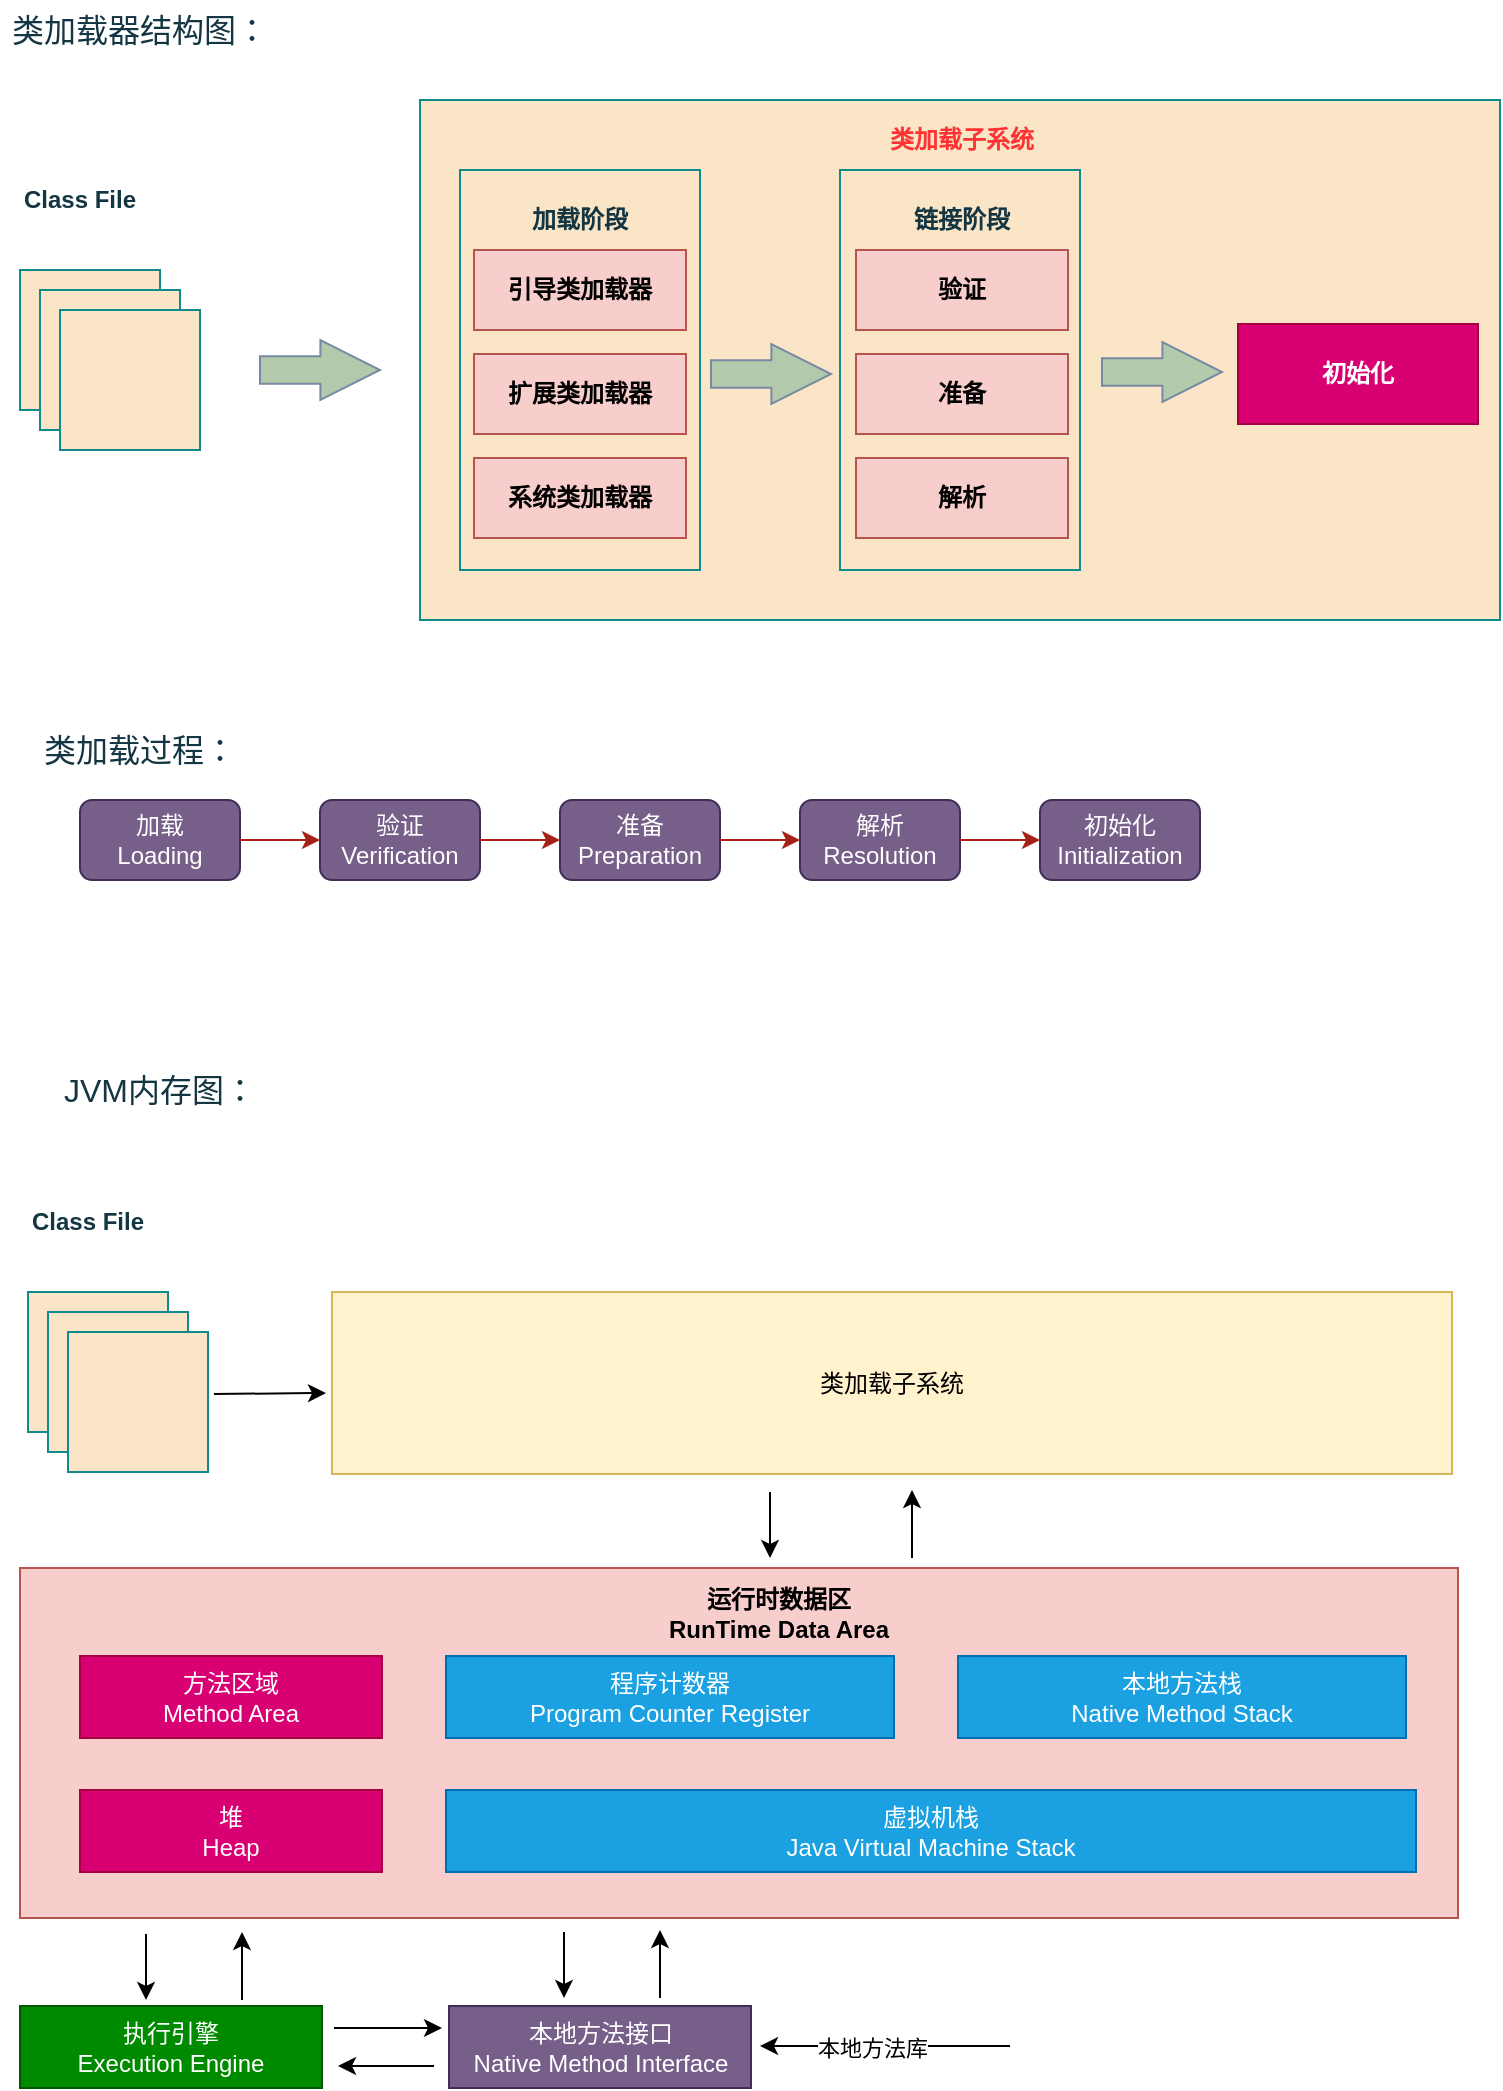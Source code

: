 <mxfile version="28.1.2">
  <diagram name="第 1 页" id="eqtePIM6AgWa9ITxUycX">
    <mxGraphModel dx="1213" dy="730" grid="0" gridSize="10" guides="1" tooltips="1" connect="1" arrows="1" fold="1" page="1" pageScale="1" pageWidth="827" pageHeight="1169" math="0" shadow="0">
      <root>
        <mxCell id="0" />
        <mxCell id="1" parent="0" />
        <mxCell id="AoabHPwV4vqNmbXxIZFJ-24" value="" style="group" parent="1" vertex="1" connectable="0">
          <mxGeometry x="50" y="90" width="740" height="260" as="geometry" />
        </mxCell>
        <mxCell id="AoabHPwV4vqNmbXxIZFJ-2" value="" style="rounded=0;whiteSpace=wrap;html=1;labelBackgroundColor=none;fillColor=#FAE5C7;strokeColor=#0F8B8D;fontColor=#143642;fontStyle=1" parent="AoabHPwV4vqNmbXxIZFJ-24" vertex="1">
          <mxGeometry y="85" width="70" height="70" as="geometry" />
        </mxCell>
        <mxCell id="AoabHPwV4vqNmbXxIZFJ-3" value="" style="rounded=0;whiteSpace=wrap;html=1;labelBackgroundColor=none;fillColor=#FAE5C7;strokeColor=#0F8B8D;fontColor=#143642;fontStyle=1" parent="AoabHPwV4vqNmbXxIZFJ-24" vertex="1">
          <mxGeometry x="10" y="95" width="70" height="70" as="geometry" />
        </mxCell>
        <mxCell id="AoabHPwV4vqNmbXxIZFJ-4" value="" style="rounded=0;whiteSpace=wrap;html=1;labelBackgroundColor=none;fillColor=#FAE5C7;strokeColor=#0F8B8D;fontColor=#143642;fontStyle=1" parent="AoabHPwV4vqNmbXxIZFJ-24" vertex="1">
          <mxGeometry x="20" y="105" width="70" height="70" as="geometry" />
        </mxCell>
        <mxCell id="AoabHPwV4vqNmbXxIZFJ-5" value="" style="rounded=0;whiteSpace=wrap;html=1;labelBackgroundColor=none;fillColor=#FAE5C7;strokeColor=#0F8B8D;fontColor=#143642;fontStyle=1" parent="AoabHPwV4vqNmbXxIZFJ-24" vertex="1">
          <mxGeometry x="200" width="540" height="260" as="geometry" />
        </mxCell>
        <mxCell id="AoabHPwV4vqNmbXxIZFJ-8" value="&lt;font color=&quot;#ff3333&quot;&gt;类加载子系统&lt;/font&gt;" style="text;html=1;strokeColor=none;fillColor=none;align=center;verticalAlign=middle;whiteSpace=wrap;rounded=0;fontStyle=1;labelBackgroundColor=none;fontColor=#143642;" parent="AoabHPwV4vqNmbXxIZFJ-24" vertex="1">
          <mxGeometry x="421" y="5" width="100" height="30" as="geometry" />
        </mxCell>
        <mxCell id="AoabHPwV4vqNmbXxIZFJ-9" value="" style="rounded=0;whiteSpace=wrap;html=1;labelBackgroundColor=none;fillColor=#FAE5C7;strokeColor=#0F8B8D;fontColor=#143642;fontStyle=1" parent="AoabHPwV4vqNmbXxIZFJ-24" vertex="1">
          <mxGeometry x="220" y="35" width="120" height="200" as="geometry" />
        </mxCell>
        <mxCell id="AoabHPwV4vqNmbXxIZFJ-10" value="" style="rounded=0;whiteSpace=wrap;html=1;labelBackgroundColor=none;fillColor=#FAE5C7;strokeColor=#0F8B8D;fontColor=#143642;fontStyle=1" parent="AoabHPwV4vqNmbXxIZFJ-24" vertex="1">
          <mxGeometry x="410" y="35" width="120" height="200" as="geometry" />
        </mxCell>
        <mxCell id="AoabHPwV4vqNmbXxIZFJ-11" value="初始化" style="rounded=0;whiteSpace=wrap;html=1;labelBackgroundColor=none;fillColor=#d80073;strokeColor=#A50040;fontColor=#ffffff;fontStyle=1" parent="AoabHPwV4vqNmbXxIZFJ-24" vertex="1">
          <mxGeometry x="609" y="112" width="120" height="50" as="geometry" />
        </mxCell>
        <mxCell id="AoabHPwV4vqNmbXxIZFJ-12" value="加载阶段" style="text;html=1;strokeColor=none;fillColor=none;align=center;verticalAlign=middle;whiteSpace=wrap;rounded=0;labelBackgroundColor=none;fontColor=#143642;fontStyle=1" parent="AoabHPwV4vqNmbXxIZFJ-24" vertex="1">
          <mxGeometry x="250" y="45" width="60" height="30" as="geometry" />
        </mxCell>
        <mxCell id="AoabHPwV4vqNmbXxIZFJ-13" value="链接阶段" style="text;html=1;strokeColor=none;fillColor=none;align=center;verticalAlign=middle;whiteSpace=wrap;rounded=0;labelBackgroundColor=none;fontColor=#143642;fontStyle=1" parent="AoabHPwV4vqNmbXxIZFJ-24" vertex="1">
          <mxGeometry x="441" y="45" width="60" height="30" as="geometry" />
        </mxCell>
        <mxCell id="AoabHPwV4vqNmbXxIZFJ-14" value="引导类加载器" style="rounded=0;whiteSpace=wrap;html=1;labelBackgroundColor=none;fillColor=#f8cecc;strokeColor=#b85450;fontStyle=1" parent="AoabHPwV4vqNmbXxIZFJ-24" vertex="1">
          <mxGeometry x="227" y="75" width="106" height="40" as="geometry" />
        </mxCell>
        <mxCell id="AoabHPwV4vqNmbXxIZFJ-15" value="扩展类加载器" style="rounded=0;whiteSpace=wrap;html=1;labelBackgroundColor=none;fillColor=#f8cecc;strokeColor=#b85450;fontStyle=1" parent="AoabHPwV4vqNmbXxIZFJ-24" vertex="1">
          <mxGeometry x="227" y="127" width="106" height="40" as="geometry" />
        </mxCell>
        <mxCell id="AoabHPwV4vqNmbXxIZFJ-16" value="系统类加载器" style="rounded=0;whiteSpace=wrap;html=1;labelBackgroundColor=none;fillColor=#f8cecc;strokeColor=#b85450;fontStyle=1" parent="AoabHPwV4vqNmbXxIZFJ-24" vertex="1">
          <mxGeometry x="227" y="179" width="106" height="40" as="geometry" />
        </mxCell>
        <mxCell id="AoabHPwV4vqNmbXxIZFJ-17" value="验证" style="rounded=0;whiteSpace=wrap;html=1;labelBackgroundColor=none;fillColor=#f8cecc;strokeColor=#b85450;fontStyle=1" parent="AoabHPwV4vqNmbXxIZFJ-24" vertex="1">
          <mxGeometry x="418" y="75" width="106" height="40" as="geometry" />
        </mxCell>
        <mxCell id="AoabHPwV4vqNmbXxIZFJ-18" value="准备" style="rounded=0;whiteSpace=wrap;html=1;labelBackgroundColor=none;fillColor=#f8cecc;strokeColor=#b85450;fontStyle=1" parent="AoabHPwV4vqNmbXxIZFJ-24" vertex="1">
          <mxGeometry x="418" y="127" width="106" height="40" as="geometry" />
        </mxCell>
        <mxCell id="AoabHPwV4vqNmbXxIZFJ-19" value="解析" style="rounded=0;whiteSpace=wrap;html=1;labelBackgroundColor=none;fillColor=#f8cecc;strokeColor=#b85450;fontStyle=1" parent="AoabHPwV4vqNmbXxIZFJ-24" vertex="1">
          <mxGeometry x="418" y="179" width="106" height="40" as="geometry" />
        </mxCell>
        <mxCell id="AoabHPwV4vqNmbXxIZFJ-20" value="Class File" style="text;html=1;strokeColor=none;fillColor=none;align=center;verticalAlign=middle;whiteSpace=wrap;rounded=0;fontColor=#143642;fontStyle=1" parent="AoabHPwV4vqNmbXxIZFJ-24" vertex="1">
          <mxGeometry y="35" width="60" height="30" as="geometry" />
        </mxCell>
        <mxCell id="AoabHPwV4vqNmbXxIZFJ-21" value="" style="html=1;shadow=0;dashed=0;align=center;verticalAlign=middle;shape=mxgraph.arrows2.arrow;dy=0.54;dx=29.8;direction=east;notch=0;strokeColor=#788AA3;fontColor=#46495D;fillColor=#B2C9AB;" parent="AoabHPwV4vqNmbXxIZFJ-24" vertex="1">
          <mxGeometry x="120" y="120" width="60" height="30" as="geometry" />
        </mxCell>
        <mxCell id="AoabHPwV4vqNmbXxIZFJ-22" value="" style="html=1;shadow=0;dashed=0;align=center;verticalAlign=middle;shape=mxgraph.arrows2.arrow;dy=0.54;dx=29.8;direction=east;notch=0;strokeColor=#788AA3;fontColor=#46495D;fillColor=#B2C9AB;" parent="AoabHPwV4vqNmbXxIZFJ-24" vertex="1">
          <mxGeometry x="345.5" y="122" width="60" height="30" as="geometry" />
        </mxCell>
        <mxCell id="AoabHPwV4vqNmbXxIZFJ-23" value="" style="html=1;shadow=0;dashed=0;align=center;verticalAlign=middle;shape=mxgraph.arrows2.arrow;dy=0.54;dx=29.8;direction=east;notch=0;strokeColor=#788AA3;fontColor=#46495D;fillColor=#B2C9AB;" parent="AoabHPwV4vqNmbXxIZFJ-24" vertex="1">
          <mxGeometry x="541" y="121" width="60" height="30" as="geometry" />
        </mxCell>
        <mxCell id="AoabHPwV4vqNmbXxIZFJ-25" value="类加载器结构图：" style="text;html=1;strokeColor=none;fillColor=none;align=center;verticalAlign=middle;whiteSpace=wrap;rounded=0;fontColor=#143642;fontSize=16;" parent="1" vertex="1">
          <mxGeometry x="40" y="40" width="140" height="30" as="geometry" />
        </mxCell>
        <mxCell id="AoabHPwV4vqNmbXxIZFJ-37" value="" style="group" parent="1" vertex="1" connectable="0">
          <mxGeometry x="40" y="400" width="600" height="80" as="geometry" />
        </mxCell>
        <mxCell id="AoabHPwV4vqNmbXxIZFJ-26" value="类加载过程：" style="text;html=1;strokeColor=none;fillColor=none;align=center;verticalAlign=middle;whiteSpace=wrap;rounded=0;fontColor=#143642;fontSize=16;" parent="AoabHPwV4vqNmbXxIZFJ-37" vertex="1">
          <mxGeometry width="140" height="30" as="geometry" />
        </mxCell>
        <mxCell id="AoabHPwV4vqNmbXxIZFJ-28" value="加载&lt;br&gt;Loading" style="rounded=1;whiteSpace=wrap;html=1;strokeColor=#432D57;fontColor=#ffffff;fillColor=#76608a;" parent="AoabHPwV4vqNmbXxIZFJ-37" vertex="1">
          <mxGeometry x="40" y="40" width="80" height="40" as="geometry" />
        </mxCell>
        <mxCell id="AoabHPwV4vqNmbXxIZFJ-29" value="验证&lt;br&gt;Verification" style="rounded=1;whiteSpace=wrap;html=1;strokeColor=#432D57;fontColor=#ffffff;fillColor=#76608a;" parent="AoabHPwV4vqNmbXxIZFJ-37" vertex="1">
          <mxGeometry x="160" y="40" width="80" height="40" as="geometry" />
        </mxCell>
        <mxCell id="AoabHPwV4vqNmbXxIZFJ-33" value="" style="edgeStyle=orthogonalEdgeStyle;rounded=0;orthogonalLoop=1;jettySize=auto;html=1;strokeColor=#A8201A;fontColor=#143642;fillColor=#FAE5C7;" parent="AoabHPwV4vqNmbXxIZFJ-37" source="AoabHPwV4vqNmbXxIZFJ-28" target="AoabHPwV4vqNmbXxIZFJ-29" edge="1">
          <mxGeometry relative="1" as="geometry" />
        </mxCell>
        <mxCell id="AoabHPwV4vqNmbXxIZFJ-30" value="准备&lt;br&gt;Preparation" style="rounded=1;whiteSpace=wrap;html=1;strokeColor=#432D57;fontColor=#ffffff;fillColor=#76608a;" parent="AoabHPwV4vqNmbXxIZFJ-37" vertex="1">
          <mxGeometry x="280" y="40" width="80" height="40" as="geometry" />
        </mxCell>
        <mxCell id="AoabHPwV4vqNmbXxIZFJ-34" value="" style="edgeStyle=orthogonalEdgeStyle;rounded=0;orthogonalLoop=1;jettySize=auto;html=1;strokeColor=#A8201A;fontColor=#143642;fillColor=#FAE5C7;" parent="AoabHPwV4vqNmbXxIZFJ-37" source="AoabHPwV4vqNmbXxIZFJ-29" target="AoabHPwV4vqNmbXxIZFJ-30" edge="1">
          <mxGeometry relative="1" as="geometry" />
        </mxCell>
        <mxCell id="AoabHPwV4vqNmbXxIZFJ-31" value="解析&lt;br&gt;Resolution" style="rounded=1;whiteSpace=wrap;html=1;strokeColor=#432D57;fontColor=#ffffff;fillColor=#76608a;" parent="AoabHPwV4vqNmbXxIZFJ-37" vertex="1">
          <mxGeometry x="400" y="40" width="80" height="40" as="geometry" />
        </mxCell>
        <mxCell id="AoabHPwV4vqNmbXxIZFJ-35" value="" style="edgeStyle=orthogonalEdgeStyle;rounded=0;orthogonalLoop=1;jettySize=auto;html=1;strokeColor=#A8201A;fontColor=#143642;fillColor=#FAE5C7;" parent="AoabHPwV4vqNmbXxIZFJ-37" source="AoabHPwV4vqNmbXxIZFJ-30" target="AoabHPwV4vqNmbXxIZFJ-31" edge="1">
          <mxGeometry relative="1" as="geometry" />
        </mxCell>
        <mxCell id="AoabHPwV4vqNmbXxIZFJ-32" value="初始化&lt;br&gt;Initialization" style="rounded=1;whiteSpace=wrap;html=1;strokeColor=#432D57;fontColor=#ffffff;fillColor=#76608a;" parent="AoabHPwV4vqNmbXxIZFJ-37" vertex="1">
          <mxGeometry x="520" y="40" width="80" height="40" as="geometry" />
        </mxCell>
        <mxCell id="AoabHPwV4vqNmbXxIZFJ-36" value="" style="edgeStyle=orthogonalEdgeStyle;rounded=0;orthogonalLoop=1;jettySize=auto;html=1;strokeColor=#A8201A;fontColor=#143642;fillColor=#FAE5C7;" parent="AoabHPwV4vqNmbXxIZFJ-37" source="AoabHPwV4vqNmbXxIZFJ-31" target="AoabHPwV4vqNmbXxIZFJ-32" edge="1">
          <mxGeometry relative="1" as="geometry" />
        </mxCell>
        <mxCell id="120FaNfCN4efDwmngprg-2" value="JVM内存图：" style="text;html=1;strokeColor=none;fillColor=none;align=center;verticalAlign=middle;whiteSpace=wrap;rounded=0;fontColor=#143642;fontSize=16;" vertex="1" parent="1">
          <mxGeometry x="50" y="570" width="140" height="30" as="geometry" />
        </mxCell>
        <mxCell id="120FaNfCN4efDwmngprg-3" value="" style="rounded=0;whiteSpace=wrap;html=1;labelBackgroundColor=none;fillColor=#FAE5C7;strokeColor=#0F8B8D;fontColor=#143642;fontStyle=1" vertex="1" parent="1">
          <mxGeometry x="54" y="686" width="70" height="70" as="geometry" />
        </mxCell>
        <mxCell id="120FaNfCN4efDwmngprg-4" value="" style="rounded=0;whiteSpace=wrap;html=1;labelBackgroundColor=none;fillColor=#FAE5C7;strokeColor=#0F8B8D;fontColor=#143642;fontStyle=1" vertex="1" parent="1">
          <mxGeometry x="64" y="696" width="70" height="70" as="geometry" />
        </mxCell>
        <mxCell id="120FaNfCN4efDwmngprg-5" value="" style="rounded=0;whiteSpace=wrap;html=1;labelBackgroundColor=none;fillColor=#FAE5C7;strokeColor=#0F8B8D;fontColor=#143642;fontStyle=1" vertex="1" parent="1">
          <mxGeometry x="74" y="706" width="70" height="70" as="geometry" />
        </mxCell>
        <mxCell id="120FaNfCN4efDwmngprg-6" value="Class File" style="text;html=1;strokeColor=none;fillColor=none;align=center;verticalAlign=middle;whiteSpace=wrap;rounded=0;fontColor=#143642;fontStyle=1" vertex="1" parent="1">
          <mxGeometry x="54" y="636" width="60" height="30" as="geometry" />
        </mxCell>
        <mxCell id="120FaNfCN4efDwmngprg-7" value="类加载子系统" style="rounded=0;whiteSpace=wrap;html=1;fillColor=#fff2cc;strokeColor=#d6b656;" vertex="1" parent="1">
          <mxGeometry x="206" y="686" width="560" height="91" as="geometry" />
        </mxCell>
        <mxCell id="120FaNfCN4efDwmngprg-9" value="" style="rounded=0;whiteSpace=wrap;html=1;fillColor=#f8cecc;strokeColor=#b85450;" vertex="1" parent="1">
          <mxGeometry x="50" y="824" width="719" height="175" as="geometry" />
        </mxCell>
        <mxCell id="120FaNfCN4efDwmngprg-10" value="&lt;b&gt;运行时数据区&lt;br&gt;RunTime Data Area&lt;/b&gt;" style="text;html=1;align=center;verticalAlign=middle;whiteSpace=wrap;rounded=0;" vertex="1" parent="1">
          <mxGeometry x="356.5" y="832" width="144.5" height="30" as="geometry" />
        </mxCell>
        <mxCell id="120FaNfCN4efDwmngprg-12" value="方法区域&lt;br&gt;Method Area" style="rounded=0;whiteSpace=wrap;html=1;fillColor=#d80073;fontColor=#ffffff;strokeColor=#A50040;" vertex="1" parent="1">
          <mxGeometry x="80" y="868" width="151" height="41" as="geometry" />
        </mxCell>
        <mxCell id="120FaNfCN4efDwmngprg-13" value="堆&lt;br&gt;Heap" style="rounded=0;whiteSpace=wrap;html=1;fillColor=#d80073;fontColor=#ffffff;strokeColor=#A50040;" vertex="1" parent="1">
          <mxGeometry x="80" y="935" width="151" height="41" as="geometry" />
        </mxCell>
        <mxCell id="120FaNfCN4efDwmngprg-14" value="程序计数器&lt;br&gt;Program Counter Register" style="rounded=0;whiteSpace=wrap;html=1;fillColor=#1ba1e2;fontColor=#ffffff;strokeColor=#006EAF;" vertex="1" parent="1">
          <mxGeometry x="263" y="868" width="224" height="41" as="geometry" />
        </mxCell>
        <mxCell id="120FaNfCN4efDwmngprg-16" value="本地方法栈&lt;br&gt;Native Method Stack" style="rounded=0;whiteSpace=wrap;html=1;fillColor=#1ba1e2;fontColor=#ffffff;strokeColor=#006EAF;" vertex="1" parent="1">
          <mxGeometry x="519" y="868" width="224" height="41" as="geometry" />
        </mxCell>
        <mxCell id="120FaNfCN4efDwmngprg-17" value="虚拟机栈&lt;br&gt;Java Virtual Machine Stack" style="rounded=0;whiteSpace=wrap;html=1;fillColor=#1ba1e2;fontColor=#ffffff;strokeColor=#006EAF;" vertex="1" parent="1">
          <mxGeometry x="263" y="935" width="485" height="41" as="geometry" />
        </mxCell>
        <mxCell id="120FaNfCN4efDwmngprg-18" value="执行引擎&lt;br&gt;Execution Engine" style="rounded=0;whiteSpace=wrap;html=1;fillColor=#008a00;fontColor=#ffffff;strokeColor=#005700;" vertex="1" parent="1">
          <mxGeometry x="50" y="1043" width="151" height="41" as="geometry" />
        </mxCell>
        <mxCell id="120FaNfCN4efDwmngprg-19" value="本地方法接口&lt;br&gt;Native Method Interface" style="rounded=0;whiteSpace=wrap;html=1;fillColor=#76608a;fontColor=#ffffff;strokeColor=#432D57;" vertex="1" parent="1">
          <mxGeometry x="264.5" y="1043" width="151" height="41" as="geometry" />
        </mxCell>
        <mxCell id="120FaNfCN4efDwmngprg-21" value="" style="endArrow=classic;html=1;rounded=0;entryX=0;entryY=0.5;entryDx=0;entryDy=0;" edge="1" parent="1">
          <mxGeometry width="50" height="50" relative="1" as="geometry">
            <mxPoint x="147" y="737" as="sourcePoint" />
            <mxPoint x="203" y="736.5" as="targetPoint" />
          </mxGeometry>
        </mxCell>
        <mxCell id="120FaNfCN4efDwmngprg-23" value="" style="endArrow=classic;html=1;rounded=0;" edge="1" parent="1">
          <mxGeometry width="50" height="50" relative="1" as="geometry">
            <mxPoint x="425" y="786" as="sourcePoint" />
            <mxPoint x="425" y="819" as="targetPoint" />
          </mxGeometry>
        </mxCell>
        <mxCell id="120FaNfCN4efDwmngprg-24" value="" style="endArrow=classic;html=1;rounded=0;" edge="1" parent="1">
          <mxGeometry width="50" height="50" relative="1" as="geometry">
            <mxPoint x="496" y="819" as="sourcePoint" />
            <mxPoint x="496" y="785" as="targetPoint" />
          </mxGeometry>
        </mxCell>
        <mxCell id="120FaNfCN4efDwmngprg-25" value="" style="endArrow=classic;html=1;rounded=0;" edge="1" parent="1">
          <mxGeometry width="50" height="50" relative="1" as="geometry">
            <mxPoint x="113" y="1007" as="sourcePoint" />
            <mxPoint x="113" y="1040" as="targetPoint" />
          </mxGeometry>
        </mxCell>
        <mxCell id="120FaNfCN4efDwmngprg-26" value="" style="endArrow=classic;html=1;rounded=0;" edge="1" parent="1">
          <mxGeometry width="50" height="50" relative="1" as="geometry">
            <mxPoint x="161" y="1040" as="sourcePoint" />
            <mxPoint x="161" y="1006" as="targetPoint" />
          </mxGeometry>
        </mxCell>
        <mxCell id="120FaNfCN4efDwmngprg-27" value="" style="endArrow=classic;html=1;rounded=0;" edge="1" parent="1">
          <mxGeometry width="50" height="50" relative="1" as="geometry">
            <mxPoint x="322" y="1006" as="sourcePoint" />
            <mxPoint x="322" y="1039" as="targetPoint" />
          </mxGeometry>
        </mxCell>
        <mxCell id="120FaNfCN4efDwmngprg-28" value="" style="endArrow=classic;html=1;rounded=0;" edge="1" parent="1">
          <mxGeometry width="50" height="50" relative="1" as="geometry">
            <mxPoint x="370" y="1039" as="sourcePoint" />
            <mxPoint x="370" y="1005" as="targetPoint" />
          </mxGeometry>
        </mxCell>
        <mxCell id="120FaNfCN4efDwmngprg-29" value="" style="endArrow=classic;html=1;rounded=0;" edge="1" parent="1">
          <mxGeometry width="50" height="50" relative="1" as="geometry">
            <mxPoint x="207" y="1054" as="sourcePoint" />
            <mxPoint x="261" y="1054" as="targetPoint" />
          </mxGeometry>
        </mxCell>
        <mxCell id="120FaNfCN4efDwmngprg-30" value="" style="endArrow=classic;html=1;rounded=0;" edge="1" parent="1">
          <mxGeometry width="50" height="50" relative="1" as="geometry">
            <mxPoint x="257" y="1073" as="sourcePoint" />
            <mxPoint x="209" y="1073" as="targetPoint" />
          </mxGeometry>
        </mxCell>
        <mxCell id="120FaNfCN4efDwmngprg-31" value="" style="endArrow=classic;html=1;rounded=0;" edge="1" parent="1">
          <mxGeometry width="50" height="50" relative="1" as="geometry">
            <mxPoint x="545" y="1063" as="sourcePoint" />
            <mxPoint x="420" y="1063" as="targetPoint" />
          </mxGeometry>
        </mxCell>
        <mxCell id="120FaNfCN4efDwmngprg-32" value="本地方法库" style="edgeLabel;html=1;align=center;verticalAlign=middle;resizable=0;points=[];" vertex="1" connectable="0" parent="120FaNfCN4efDwmngprg-31">
          <mxGeometry x="0.216" y="2" relative="1" as="geometry">
            <mxPoint x="7" y="-1" as="offset" />
          </mxGeometry>
        </mxCell>
      </root>
    </mxGraphModel>
  </diagram>
</mxfile>
